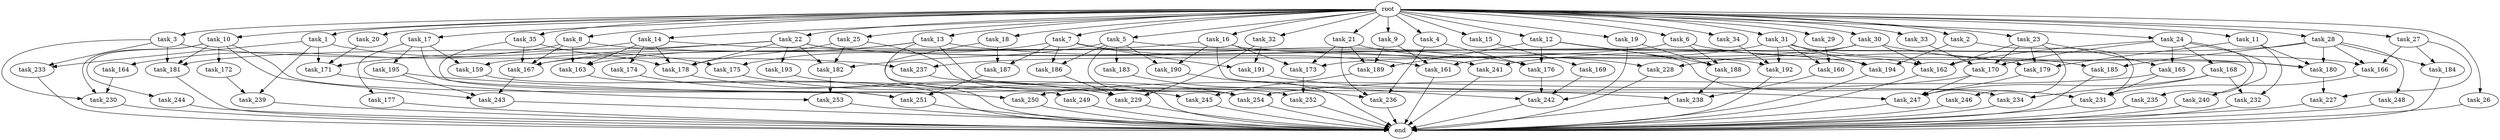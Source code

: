 digraph G {
  root [size="0.000000"];
  task_1 [size="2.048000"];
  task_2 [size="2.048000"];
  task_3 [size="2.048000"];
  task_4 [size="2.048000"];
  task_5 [size="2.048000"];
  task_6 [size="2.048000"];
  task_7 [size="2.048000"];
  task_8 [size="2.048000"];
  task_9 [size="2.048000"];
  task_10 [size="2.048000"];
  task_11 [size="2.048000"];
  task_12 [size="2.048000"];
  task_13 [size="2.048000"];
  task_14 [size="2.048000"];
  task_15 [size="2.048000"];
  task_16 [size="2.048000"];
  task_17 [size="2.048000"];
  task_18 [size="2.048000"];
  task_19 [size="2.048000"];
  task_20 [size="2.048000"];
  task_21 [size="2.048000"];
  task_22 [size="2.048000"];
  task_23 [size="2.048000"];
  task_24 [size="2.048000"];
  task_25 [size="2.048000"];
  task_26 [size="2.048000"];
  task_27 [size="2.048000"];
  task_28 [size="2.048000"];
  task_29 [size="2.048000"];
  task_30 [size="2.048000"];
  task_31 [size="2.048000"];
  task_32 [size="2.048000"];
  task_33 [size="2.048000"];
  task_34 [size="2.048000"];
  task_35 [size="2.048000"];
  task_159 [size="223338299.392000"];
  task_160 [size="3435973836.800000"];
  task_161 [size="3590592659.456000"];
  task_162 [size="1906965479.424000"];
  task_163 [size="755914244.096000"];
  task_164 [size="618475290.624000"];
  task_165 [size="996432412.672000"];
  task_166 [size="2216203124.736000"];
  task_167 [size="1803886264.320000"];
  task_168 [size="841813590.016000"];
  task_169 [size="1391569403.904000"];
  task_170 [size="2388001816.576000"];
  task_171 [size="1065151889.408000"];
  task_172 [size="1717986918.400000"];
  task_173 [size="2216203124.736000"];
  task_174 [size="68719476.736000"];
  task_175 [size="309237645.312000"];
  task_176 [size="1185410973.696000"];
  task_177 [size="154618822.656000"];
  task_178 [size="1254130450.432000"];
  task_179 [size="1322849927.168000"];
  task_180 [size="2027224563.712000"];
  task_181 [size="2628519985.152000"];
  task_182 [size="618475290.624000"];
  task_183 [size="274877906.944000"];
  task_184 [size="1941325217.792000"];
  task_185 [size="2559800508.416000"];
  task_186 [size="429496729.600000"];
  task_187 [size="429496729.600000"];
  task_188 [size="2216203124.736000"];
  task_189 [size="3092376453.120000"];
  task_190 [size="549755813.888000"];
  task_191 [size="1254130450.432000"];
  task_192 [size="2061584302.080000"];
  task_193 [size="68719476.736000"];
  task_194 [size="2216203124.736000"];
  task_195 [size="154618822.656000"];
  task_227 [size="2817498546.176000"];
  task_228 [size="1941325217.792000"];
  task_229 [size="3865470566.400000"];
  task_230 [size="3951369912.320000"];
  task_231 [size="3058016714.752000"];
  task_232 [size="1168231104.512000"];
  task_233 [size="996432412.672000"];
  task_234 [size="1374389534.720000"];
  task_235 [size="841813590.016000"];
  task_236 [size="2216203124.736000"];
  task_237 [size="1941325217.792000"];
  task_238 [size="1821066133.504000"];
  task_239 [size="773094113.280000"];
  task_240 [size="841813590.016000"];
  task_241 [size="1460288880.640000"];
  task_242 [size="2388001816.576000"];
  task_243 [size="2491081031.680000"];
  task_244 [size="1717986918.400000"];
  task_245 [size="773094113.280000"];
  task_246 [size="154618822.656000"];
  task_247 [size="3161095929.856000"];
  task_248 [size="841813590.016000"];
  task_249 [size="274877906.944000"];
  task_250 [size="1992864825.344000"];
  task_251 [size="2388001816.576000"];
  task_252 [size="1374389534.720000"];
  task_253 [size="137438953.472000"];
  task_254 [size="1803886264.320000"];
  end [size="0.000000"];

  root -> task_1 [size="1.000000"];
  root -> task_2 [size="1.000000"];
  root -> task_3 [size="1.000000"];
  root -> task_4 [size="1.000000"];
  root -> task_5 [size="1.000000"];
  root -> task_6 [size="1.000000"];
  root -> task_7 [size="1.000000"];
  root -> task_8 [size="1.000000"];
  root -> task_9 [size="1.000000"];
  root -> task_10 [size="1.000000"];
  root -> task_11 [size="1.000000"];
  root -> task_12 [size="1.000000"];
  root -> task_13 [size="1.000000"];
  root -> task_14 [size="1.000000"];
  root -> task_15 [size="1.000000"];
  root -> task_16 [size="1.000000"];
  root -> task_17 [size="1.000000"];
  root -> task_18 [size="1.000000"];
  root -> task_19 [size="1.000000"];
  root -> task_20 [size="1.000000"];
  root -> task_21 [size="1.000000"];
  root -> task_22 [size="1.000000"];
  root -> task_23 [size="1.000000"];
  root -> task_24 [size="1.000000"];
  root -> task_25 [size="1.000000"];
  root -> task_26 [size="1.000000"];
  root -> task_27 [size="1.000000"];
  root -> task_28 [size="1.000000"];
  root -> task_29 [size="1.000000"];
  root -> task_30 [size="1.000000"];
  root -> task_31 [size="1.000000"];
  root -> task_32 [size="1.000000"];
  root -> task_33 [size="1.000000"];
  root -> task_34 [size="1.000000"];
  root -> task_35 [size="1.000000"];
  task_1 -> task_171 [size="75497472.000000"];
  task_1 -> task_175 [size="75497472.000000"];
  task_1 -> task_233 [size="75497472.000000"];
  task_1 -> task_239 [size="75497472.000000"];
  task_2 -> task_194 [size="209715200.000000"];
  task_2 -> task_231 [size="209715200.000000"];
  task_3 -> task_181 [size="411041792.000000"];
  task_3 -> task_230 [size="411041792.000000"];
  task_3 -> task_233 [size="411041792.000000"];
  task_3 -> task_237 [size="411041792.000000"];
  task_4 -> task_176 [size="411041792.000000"];
  task_4 -> task_236 [size="411041792.000000"];
  task_5 -> task_166 [size="134217728.000000"];
  task_5 -> task_182 [size="134217728.000000"];
  task_5 -> task_183 [size="134217728.000000"];
  task_5 -> task_186 [size="134217728.000000"];
  task_5 -> task_190 [size="134217728.000000"];
  task_5 -> task_254 [size="134217728.000000"];
  task_6 -> task_179 [size="536870912.000000"];
  task_6 -> task_188 [size="536870912.000000"];
  task_6 -> task_237 [size="536870912.000000"];
  task_7 -> task_161 [size="75497472.000000"];
  task_7 -> task_175 [size="75497472.000000"];
  task_7 -> task_186 [size="75497472.000000"];
  task_7 -> task_187 [size="75497472.000000"];
  task_7 -> task_191 [size="75497472.000000"];
  task_8 -> task_163 [size="301989888.000000"];
  task_8 -> task_164 [size="301989888.000000"];
  task_8 -> task_167 [size="301989888.000000"];
  task_8 -> task_241 [size="301989888.000000"];
  task_9 -> task_161 [size="838860800.000000"];
  task_9 -> task_189 [size="838860800.000000"];
  task_10 -> task_172 [size="838860800.000000"];
  task_10 -> task_181 [size="838860800.000000"];
  task_10 -> task_230 [size="838860800.000000"];
  task_10 -> task_243 [size="838860800.000000"];
  task_10 -> task_244 [size="838860800.000000"];
  task_10 -> task_250 [size="838860800.000000"];
  task_11 -> task_179 [size="33554432.000000"];
  task_11 -> task_180 [size="33554432.000000"];
  task_11 -> task_232 [size="33554432.000000"];
  task_12 -> task_176 [size="134217728.000000"];
  task_12 -> task_188 [size="134217728.000000"];
  task_12 -> task_189 [size="134217728.000000"];
  task_12 -> task_234 [size="134217728.000000"];
  task_13 -> task_163 [size="33554432.000000"];
  task_13 -> task_167 [size="33554432.000000"];
  task_13 -> task_176 [size="33554432.000000"];
  task_13 -> task_247 [size="33554432.000000"];
  task_13 -> task_254 [size="33554432.000000"];
  task_14 -> task_163 [size="33554432.000000"];
  task_14 -> task_171 [size="33554432.000000"];
  task_14 -> task_174 [size="33554432.000000"];
  task_14 -> task_178 [size="33554432.000000"];
  task_14 -> task_192 [size="33554432.000000"];
  task_15 -> task_169 [size="679477248.000000"];
  task_16 -> task_167 [size="134217728.000000"];
  task_16 -> task_173 [size="134217728.000000"];
  task_16 -> task_180 [size="134217728.000000"];
  task_16 -> task_190 [size="134217728.000000"];
  task_16 -> task_242 [size="134217728.000000"];
  task_17 -> task_159 [size="75497472.000000"];
  task_17 -> task_177 [size="75497472.000000"];
  task_17 -> task_195 [size="75497472.000000"];
  task_17 -> task_251 [size="75497472.000000"];
  task_18 -> task_187 [size="134217728.000000"];
  task_18 -> task_249 [size="134217728.000000"];
  task_19 -> task_188 [size="411041792.000000"];
  task_19 -> task_242 [size="411041792.000000"];
  task_20 -> task_171 [size="411041792.000000"];
  task_21 -> task_173 [size="536870912.000000"];
  task_21 -> task_189 [size="536870912.000000"];
  task_21 -> task_228 [size="536870912.000000"];
  task_21 -> task_236 [size="536870912.000000"];
  task_22 -> task_159 [size="33554432.000000"];
  task_22 -> task_162 [size="33554432.000000"];
  task_22 -> task_178 [size="33554432.000000"];
  task_22 -> task_181 [size="33554432.000000"];
  task_22 -> task_182 [size="33554432.000000"];
  task_22 -> task_193 [size="33554432.000000"];
  task_22 -> task_194 [size="33554432.000000"];
  task_23 -> task_162 [size="75497472.000000"];
  task_23 -> task_165 [size="75497472.000000"];
  task_23 -> task_170 [size="75497472.000000"];
  task_23 -> task_179 [size="75497472.000000"];
  task_23 -> task_246 [size="75497472.000000"];
  task_24 -> task_162 [size="411041792.000000"];
  task_24 -> task_165 [size="411041792.000000"];
  task_24 -> task_168 [size="411041792.000000"];
  task_24 -> task_170 [size="411041792.000000"];
  task_24 -> task_235 [size="411041792.000000"];
  task_24 -> task_240 [size="411041792.000000"];
  task_25 -> task_178 [size="134217728.000000"];
  task_25 -> task_182 [size="134217728.000000"];
  task_25 -> task_252 [size="134217728.000000"];
  task_26 -> end [size="1.000000"];
  task_27 -> task_166 [size="536870912.000000"];
  task_27 -> task_184 [size="536870912.000000"];
  task_27 -> task_227 [size="536870912.000000"];
  task_28 -> task_166 [size="411041792.000000"];
  task_28 -> task_180 [size="411041792.000000"];
  task_28 -> task_184 [size="411041792.000000"];
  task_28 -> task_185 [size="411041792.000000"];
  task_28 -> task_241 [size="411041792.000000"];
  task_28 -> task_248 [size="411041792.000000"];
  task_29 -> task_160 [size="838860800.000000"];
  task_30 -> task_162 [size="411041792.000000"];
  task_30 -> task_173 [size="411041792.000000"];
  task_30 -> task_180 [size="411041792.000000"];
  task_30 -> task_228 [size="411041792.000000"];
  task_31 -> task_160 [size="838860800.000000"];
  task_31 -> task_161 [size="838860800.000000"];
  task_31 -> task_185 [size="838860800.000000"];
  task_31 -> task_192 [size="838860800.000000"];
  task_31 -> task_194 [size="838860800.000000"];
  task_32 -> task_191 [size="536870912.000000"];
  task_32 -> task_229 [size="536870912.000000"];
  task_33 -> task_170 [size="679477248.000000"];
  task_34 -> task_192 [size="134217728.000000"];
  task_35 -> task_167 [size="411041792.000000"];
  task_35 -> task_178 [size="411041792.000000"];
  task_35 -> task_251 [size="411041792.000000"];
  task_159 -> end [size="1.000000"];
  task_160 -> task_238 [size="679477248.000000"];
  task_161 -> end [size="1.000000"];
  task_162 -> end [size="1.000000"];
  task_163 -> end [size="1.000000"];
  task_164 -> task_230 [size="679477248.000000"];
  task_165 -> task_231 [size="411041792.000000"];
  task_165 -> task_254 [size="411041792.000000"];
  task_166 -> task_231 [size="838860800.000000"];
  task_167 -> task_243 [size="301989888.000000"];
  task_168 -> task_232 [size="536870912.000000"];
  task_168 -> task_234 [size="536870912.000000"];
  task_168 -> task_247 [size="536870912.000000"];
  task_169 -> task_242 [size="209715200.000000"];
  task_170 -> task_247 [size="134217728.000000"];
  task_170 -> task_250 [size="134217728.000000"];
  task_171 -> task_253 [size="33554432.000000"];
  task_172 -> task_239 [size="301989888.000000"];
  task_173 -> task_252 [size="536870912.000000"];
  task_174 -> task_229 [size="838860800.000000"];
  task_175 -> task_245 [size="75497472.000000"];
  task_176 -> task_242 [size="411041792.000000"];
  task_177 -> end [size="1.000000"];
  task_178 -> task_229 [size="209715200.000000"];
  task_179 -> task_247 [size="838860800.000000"];
  task_180 -> task_227 [size="838860800.000000"];
  task_181 -> end [size="1.000000"];
  task_182 -> task_253 [size="33554432.000000"];
  task_183 -> task_236 [size="134217728.000000"];
  task_184 -> end [size="1.000000"];
  task_185 -> end [size="1.000000"];
  task_186 -> task_229 [size="301989888.000000"];
  task_187 -> task_251 [size="679477248.000000"];
  task_188 -> task_238 [size="134217728.000000"];
  task_189 -> task_245 [size="301989888.000000"];
  task_190 -> end [size="1.000000"];
  task_191 -> task_231 [size="33554432.000000"];
  task_192 -> end [size="1.000000"];
  task_193 -> task_254 [size="301989888.000000"];
  task_194 -> end [size="1.000000"];
  task_195 -> task_238 [size="75497472.000000"];
  task_195 -> task_243 [size="75497472.000000"];
  task_227 -> end [size="1.000000"];
  task_228 -> end [size="1.000000"];
  task_229 -> end [size="1.000000"];
  task_230 -> end [size="1.000000"];
  task_231 -> end [size="1.000000"];
  task_232 -> end [size="1.000000"];
  task_233 -> end [size="1.000000"];
  task_234 -> end [size="1.000000"];
  task_235 -> end [size="1.000000"];
  task_236 -> end [size="1.000000"];
  task_237 -> end [size="1.000000"];
  task_238 -> end [size="1.000000"];
  task_239 -> end [size="1.000000"];
  task_240 -> end [size="1.000000"];
  task_241 -> end [size="1.000000"];
  task_242 -> end [size="1.000000"];
  task_243 -> end [size="1.000000"];
  task_244 -> end [size="1.000000"];
  task_245 -> end [size="1.000000"];
  task_246 -> end [size="1.000000"];
  task_247 -> end [size="1.000000"];
  task_248 -> end [size="1.000000"];
  task_249 -> end [size="1.000000"];
  task_250 -> end [size="1.000000"];
  task_251 -> end [size="1.000000"];
  task_252 -> end [size="1.000000"];
  task_253 -> end [size="1.000000"];
  task_254 -> end [size="1.000000"];
}
